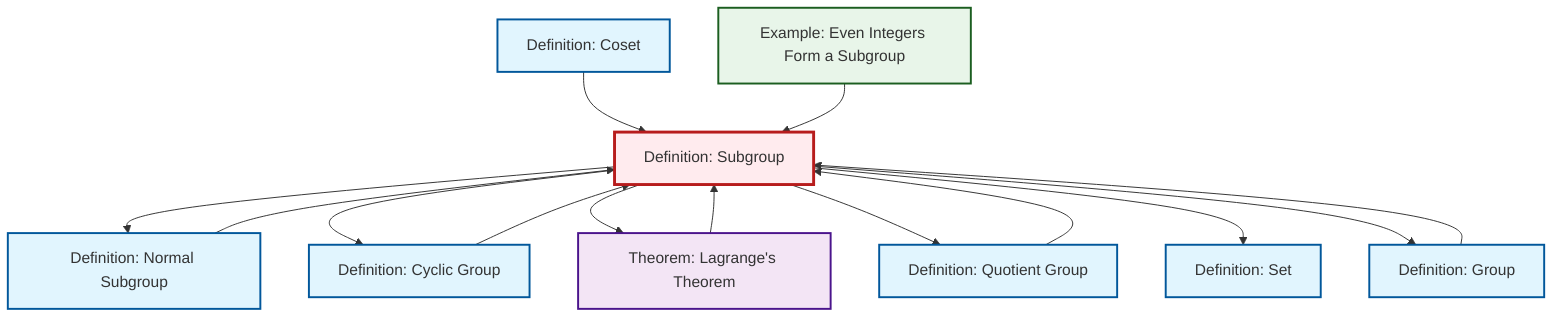 graph TD
    classDef definition fill:#e1f5fe,stroke:#01579b,stroke-width:2px
    classDef theorem fill:#f3e5f5,stroke:#4a148c,stroke-width:2px
    classDef axiom fill:#fff3e0,stroke:#e65100,stroke-width:2px
    classDef example fill:#e8f5e9,stroke:#1b5e20,stroke-width:2px
    classDef current fill:#ffebee,stroke:#b71c1c,stroke-width:3px
    def-set["Definition: Set"]:::definition
    def-coset["Definition: Coset"]:::definition
    def-group["Definition: Group"]:::definition
    def-normal-subgroup["Definition: Normal Subgroup"]:::definition
    def-quotient-group["Definition: Quotient Group"]:::definition
    thm-lagrange["Theorem: Lagrange's Theorem"]:::theorem
    ex-even-integers-subgroup["Example: Even Integers Form a Subgroup"]:::example
    def-cyclic-group["Definition: Cyclic Group"]:::definition
    def-subgroup["Definition: Subgroup"]:::definition
    def-subgroup --> def-normal-subgroup
    def-coset --> def-subgroup
    def-subgroup --> def-cyclic-group
    def-group --> def-subgroup
    def-cyclic-group --> def-subgroup
    def-subgroup --> thm-lagrange
    thm-lagrange --> def-subgroup
    def-quotient-group --> def-subgroup
    def-normal-subgroup --> def-subgroup
    def-subgroup --> def-quotient-group
    ex-even-integers-subgroup --> def-subgroup
    def-subgroup --> def-set
    def-subgroup --> def-group
    class def-subgroup current